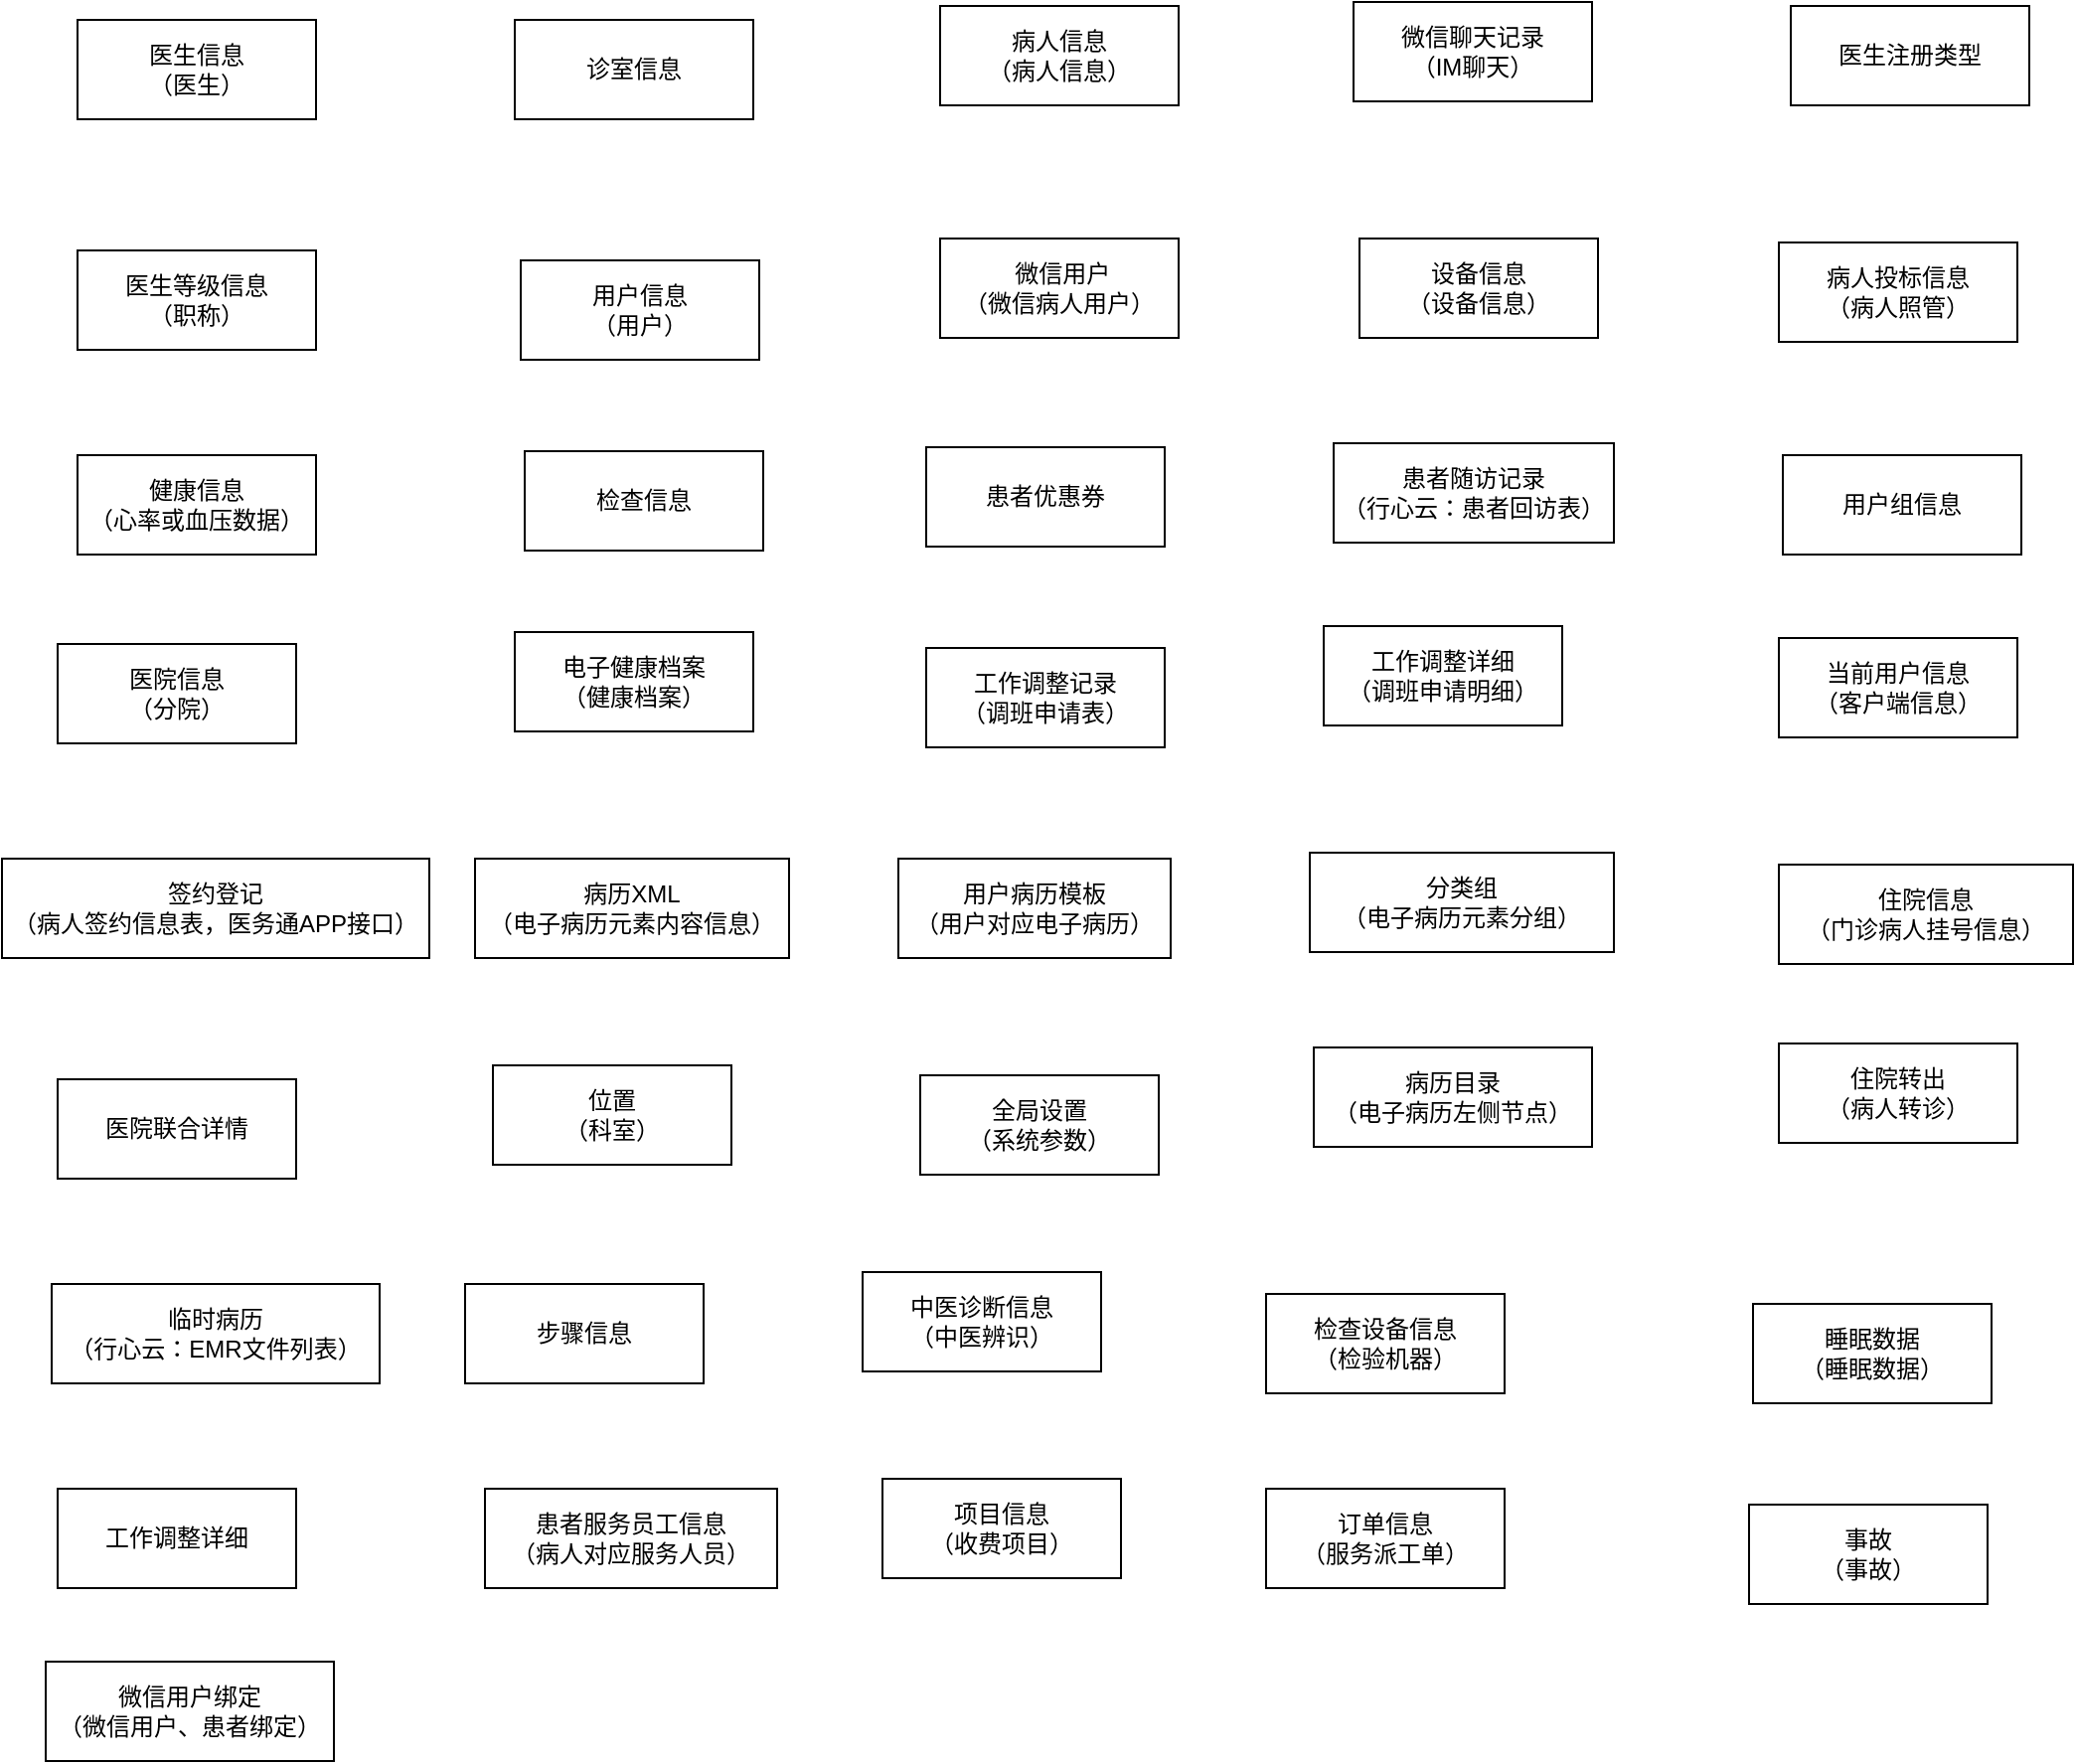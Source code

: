 <mxfile version="24.7.1" type="github">
  <diagram name="第 1 页" id="1ps2bYv6ScKSguF08gRz">
    <mxGraphModel dx="3088" dy="1949" grid="0" gridSize="10" guides="1" tooltips="1" connect="1" arrows="1" fold="1" page="1" pageScale="1" pageWidth="827" pageHeight="1169" math="0" shadow="0">
      <root>
        <mxCell id="0" />
        <mxCell id="1" parent="0" />
        <mxCell id="49B0i8A7i4MzncCd7AZk-1" value="诊室信息" style="rounded=0;whiteSpace=wrap;html=1;" parent="1" vertex="1">
          <mxGeometry x="-571" y="-822" width="120" height="50" as="geometry" />
        </mxCell>
        <mxCell id="49B0i8A7i4MzncCd7AZk-2" value="医生等级信息&lt;div&gt;（职称）&lt;/div&gt;" style="rounded=0;whiteSpace=wrap;html=1;" parent="1" vertex="1">
          <mxGeometry x="-791" y="-706" width="120" height="50" as="geometry" />
        </mxCell>
        <mxCell id="49B0i8A7i4MzncCd7AZk-3" value="医生信息&lt;div&gt;（医生）&lt;/div&gt;" style="rounded=0;whiteSpace=wrap;html=1;" parent="1" vertex="1">
          <mxGeometry x="-791" y="-822" width="120" height="50" as="geometry" />
        </mxCell>
        <mxCell id="49B0i8A7i4MzncCd7AZk-4" value="用户信息&lt;div&gt;（用户）&lt;/div&gt;" style="rounded=0;whiteSpace=wrap;html=1;" parent="1" vertex="1">
          <mxGeometry x="-568" y="-701" width="120" height="50" as="geometry" />
        </mxCell>
        <mxCell id="49B0i8A7i4MzncCd7AZk-5" value="病人信息&lt;div&gt;（病人信息）&lt;/div&gt;" style="rounded=0;whiteSpace=wrap;html=1;" parent="1" vertex="1">
          <mxGeometry x="-357" y="-829" width="120" height="50" as="geometry" />
        </mxCell>
        <mxCell id="49B0i8A7i4MzncCd7AZk-6" value="&amp;nbsp;微信用户&lt;div&gt;（微信病人用户）&lt;/div&gt;" style="rounded=0;whiteSpace=wrap;html=1;" parent="1" vertex="1">
          <mxGeometry x="-357" y="-712" width="120" height="50" as="geometry" />
        </mxCell>
        <mxCell id="49B0i8A7i4MzncCd7AZk-7" value="健康信息&lt;div&gt;（心率或血压数据）&lt;/div&gt;" style="rounded=0;whiteSpace=wrap;html=1;" parent="1" vertex="1">
          <mxGeometry x="-791" y="-603" width="120" height="50" as="geometry" />
        </mxCell>
        <mxCell id="49B0i8A7i4MzncCd7AZk-8" value="检查信息" style="rounded=0;whiteSpace=wrap;html=1;" parent="1" vertex="1">
          <mxGeometry x="-566" y="-605" width="120" height="50" as="geometry" />
        </mxCell>
        <mxCell id="49B0i8A7i4MzncCd7AZk-9" value="患者优惠券" style="rounded=0;whiteSpace=wrap;html=1;" parent="1" vertex="1">
          <mxGeometry x="-364" y="-607" width="120" height="50" as="geometry" />
        </mxCell>
        <mxCell id="49B0i8A7i4MzncCd7AZk-10" value="微信聊天记录&lt;div&gt;（IM聊天）&lt;/div&gt;" style="rounded=0;whiteSpace=wrap;html=1;" parent="1" vertex="1">
          <mxGeometry x="-149" y="-831" width="120" height="50" as="geometry" />
        </mxCell>
        <mxCell id="49B0i8A7i4MzncCd7AZk-12" value="设备信息&lt;div&gt;（设备信息）&lt;/div&gt;" style="rounded=0;whiteSpace=wrap;html=1;" parent="1" vertex="1">
          <mxGeometry x="-146" y="-712" width="120" height="50" as="geometry" />
        </mxCell>
        <mxCell id="49B0i8A7i4MzncCd7AZk-13" value="患者随访记录&lt;div&gt;（行心云：患者回访表）&lt;/div&gt;" style="rounded=0;whiteSpace=wrap;html=1;" parent="1" vertex="1">
          <mxGeometry x="-159" y="-609" width="141" height="50" as="geometry" />
        </mxCell>
        <mxCell id="49B0i8A7i4MzncCd7AZk-14" value="医院信息&lt;div&gt;（分院）&lt;/div&gt;" style="rounded=0;whiteSpace=wrap;html=1;" parent="1" vertex="1">
          <mxGeometry x="-801" y="-508" width="120" height="50" as="geometry" />
        </mxCell>
        <mxCell id="49B0i8A7i4MzncCd7AZk-16" value="电子健康档案&lt;div&gt;（健康档案）&lt;/div&gt;" style="rounded=0;whiteSpace=wrap;html=1;" parent="1" vertex="1">
          <mxGeometry x="-571" y="-514" width="120" height="50" as="geometry" />
        </mxCell>
        <mxCell id="49B0i8A7i4MzncCd7AZk-17" value="工作调整记录&lt;div&gt;（调班申请表）&lt;br&gt;&lt;/div&gt;" style="rounded=0;whiteSpace=wrap;html=1;" parent="1" vertex="1">
          <mxGeometry x="-364" y="-506" width="120" height="50" as="geometry" />
        </mxCell>
        <mxCell id="49B0i8A7i4MzncCd7AZk-18" value="工作调整详细&lt;div&gt;（调班申请明细）&lt;/div&gt;" style="rounded=0;whiteSpace=wrap;html=1;" parent="1" vertex="1">
          <mxGeometry x="-164" y="-517" width="120" height="50" as="geometry" />
        </mxCell>
        <mxCell id="49B0i8A7i4MzncCd7AZk-19" value="签约登记&lt;div&gt;（病人签约信息表，医务通APP接口）&lt;/div&gt;" style="rounded=0;whiteSpace=wrap;html=1;" parent="1" vertex="1">
          <mxGeometry x="-829" y="-400" width="215" height="50" as="geometry" />
        </mxCell>
        <mxCell id="49B0i8A7i4MzncCd7AZk-21" value="病历XML&lt;div&gt;（电子病历元素内容信息）&lt;/div&gt;" style="rounded=0;whiteSpace=wrap;html=1;" parent="1" vertex="1">
          <mxGeometry x="-591" y="-400" width="158" height="50" as="geometry" />
        </mxCell>
        <mxCell id="49B0i8A7i4MzncCd7AZk-22" value="用户病历模板&lt;div&gt;（用户对应电子病历）&lt;/div&gt;" style="rounded=0;whiteSpace=wrap;html=1;" parent="1" vertex="1">
          <mxGeometry x="-378" y="-400" width="137" height="50" as="geometry" />
        </mxCell>
        <mxCell id="49B0i8A7i4MzncCd7AZk-23" value="分类组&lt;div&gt;（电子病历元素分组）&lt;/div&gt;" style="rounded=0;whiteSpace=wrap;html=1;" parent="1" vertex="1">
          <mxGeometry x="-171" y="-403" width="153" height="50" as="geometry" />
        </mxCell>
        <mxCell id="49B0i8A7i4MzncCd7AZk-24" value="医院联合详情" style="rounded=0;whiteSpace=wrap;html=1;" parent="1" vertex="1">
          <mxGeometry x="-801" y="-289" width="120" height="50" as="geometry" />
        </mxCell>
        <mxCell id="49B0i8A7i4MzncCd7AZk-25" value="位置&lt;div&gt;（科室）&lt;/div&gt;" style="rounded=0;whiteSpace=wrap;html=1;" parent="1" vertex="1">
          <mxGeometry x="-582" y="-296" width="120" height="50" as="geometry" />
        </mxCell>
        <mxCell id="49B0i8A7i4MzncCd7AZk-26" value="全局设置&lt;div&gt;（系统参数）&lt;/div&gt;" style="rounded=0;whiteSpace=wrap;html=1;" parent="1" vertex="1">
          <mxGeometry x="-367" y="-291" width="120" height="50" as="geometry" />
        </mxCell>
        <mxCell id="49B0i8A7i4MzncCd7AZk-27" value="病历目录&lt;div&gt;（电子病历左侧节点）&lt;/div&gt;" style="rounded=0;whiteSpace=wrap;html=1;" parent="1" vertex="1">
          <mxGeometry x="-169" y="-305" width="140" height="50" as="geometry" />
        </mxCell>
        <mxCell id="49B0i8A7i4MzncCd7AZk-28" value="临时病历&lt;div&gt;（&lt;span style=&quot;background-color: initial;&quot;&gt;行心云：&lt;/span&gt;&lt;span style=&quot;background-color: initial;&quot;&gt;EMR文件列表&lt;/span&gt;&lt;span style=&quot;background-color: initial;&quot;&gt;）&lt;/span&gt;&lt;/div&gt;" style="rounded=0;whiteSpace=wrap;html=1;" parent="1" vertex="1">
          <mxGeometry x="-804" y="-186" width="165" height="50" as="geometry" />
        </mxCell>
        <mxCell id="49B0i8A7i4MzncCd7AZk-29" value="步骤信息" style="rounded=0;whiteSpace=wrap;html=1;" parent="1" vertex="1">
          <mxGeometry x="-596" y="-186" width="120" height="50" as="geometry" />
        </mxCell>
        <mxCell id="49B0i8A7i4MzncCd7AZk-30" value="中医诊断信息&lt;div&gt;（中医辨识）&lt;/div&gt;" style="rounded=0;whiteSpace=wrap;html=1;" parent="1" vertex="1">
          <mxGeometry x="-396" y="-192" width="120" height="50" as="geometry" />
        </mxCell>
        <mxCell id="49B0i8A7i4MzncCd7AZk-31" value="检查设备信息&lt;div&gt;（检验机器）&lt;/div&gt;" style="rounded=0;whiteSpace=wrap;html=1;" parent="1" vertex="1">
          <mxGeometry x="-193" y="-181" width="120" height="50" as="geometry" />
        </mxCell>
        <mxCell id="49B0i8A7i4MzncCd7AZk-32" value="工作调整详细" style="rounded=0;whiteSpace=wrap;html=1;" parent="1" vertex="1">
          <mxGeometry x="-801" y="-83" width="120" height="50" as="geometry" />
        </mxCell>
        <mxCell id="49B0i8A7i4MzncCd7AZk-33" value=" 患者服务员工信息&lt;div&gt;（病人对应服务人员）&lt;/div&gt;" style="rounded=0;whiteSpace=wrap;html=1;" parent="1" vertex="1">
          <mxGeometry x="-586" y="-83" width="147" height="50" as="geometry" />
        </mxCell>
        <mxCell id="49B0i8A7i4MzncCd7AZk-34" value=" 项目信息&lt;div&gt;（收费项目）&lt;/div&gt;" style="rounded=0;whiteSpace=wrap;html=1;" parent="1" vertex="1">
          <mxGeometry x="-386" y="-88" width="120" height="50" as="geometry" />
        </mxCell>
        <mxCell id="49B0i8A7i4MzncCd7AZk-35" value=" 订单信息&lt;div&gt;（服务派工单）&lt;/div&gt;" style="rounded=0;whiteSpace=wrap;html=1;" parent="1" vertex="1">
          <mxGeometry x="-193" y="-83" width="120" height="50" as="geometry" />
        </mxCell>
        <mxCell id="49B0i8A7i4MzncCd7AZk-36" value="医生注册类型" style="rounded=0;whiteSpace=wrap;html=1;" parent="1" vertex="1">
          <mxGeometry x="71" y="-829" width="120" height="50" as="geometry" />
        </mxCell>
        <mxCell id="49B0i8A7i4MzncCd7AZk-37" value="病人投标信息&lt;div&gt;（病人照管）&lt;/div&gt;" style="rounded=0;whiteSpace=wrap;html=1;" parent="1" vertex="1">
          <mxGeometry x="65" y="-710" width="120" height="50" as="geometry" />
        </mxCell>
        <mxCell id="49B0i8A7i4MzncCd7AZk-38" value="用户组信息" style="rounded=0;whiteSpace=wrap;html=1;" parent="1" vertex="1">
          <mxGeometry x="67" y="-603" width="120" height="50" as="geometry" />
        </mxCell>
        <mxCell id="49B0i8A7i4MzncCd7AZk-40" value="当前用户信息&lt;div&gt;（客户端信息）&lt;/div&gt;" style="rounded=0;whiteSpace=wrap;html=1;" parent="1" vertex="1">
          <mxGeometry x="65" y="-511" width="120" height="50" as="geometry" />
        </mxCell>
        <mxCell id="cfP9h9S7qBykJxQNAteL-1" value="住院信息&lt;div&gt;（门诊病人挂号信息）&lt;/div&gt;" style="rounded=0;whiteSpace=wrap;html=1;" vertex="1" parent="1">
          <mxGeometry x="65" y="-397" width="148" height="50" as="geometry" />
        </mxCell>
        <mxCell id="cfP9h9S7qBykJxQNAteL-2" value="住院转出&lt;div&gt;（病人转诊）&lt;/div&gt;" style="rounded=0;whiteSpace=wrap;html=1;" vertex="1" parent="1">
          <mxGeometry x="65" y="-307" width="120" height="50" as="geometry" />
        </mxCell>
        <mxCell id="cfP9h9S7qBykJxQNAteL-3" value="睡眠数据&lt;br&gt;&lt;div&gt;（睡眠数据）&lt;/div&gt;" style="rounded=0;whiteSpace=wrap;html=1;" vertex="1" parent="1">
          <mxGeometry x="52" y="-176" width="120" height="50" as="geometry" />
        </mxCell>
        <mxCell id="cfP9h9S7qBykJxQNAteL-4" value="事故&lt;br&gt;&lt;div&gt;（事故）&lt;/div&gt;" style="rounded=0;whiteSpace=wrap;html=1;" vertex="1" parent="1">
          <mxGeometry x="50" y="-75" width="120" height="50" as="geometry" />
        </mxCell>
        <mxCell id="cfP9h9S7qBykJxQNAteL-5" value="&lt;div&gt;微信用户绑定&lt;br&gt;&lt;/div&gt;（微信用户、患者绑定）" style="rounded=0;whiteSpace=wrap;html=1;" vertex="1" parent="1">
          <mxGeometry x="-807" y="4" width="145" height="50" as="geometry" />
        </mxCell>
      </root>
    </mxGraphModel>
  </diagram>
</mxfile>
